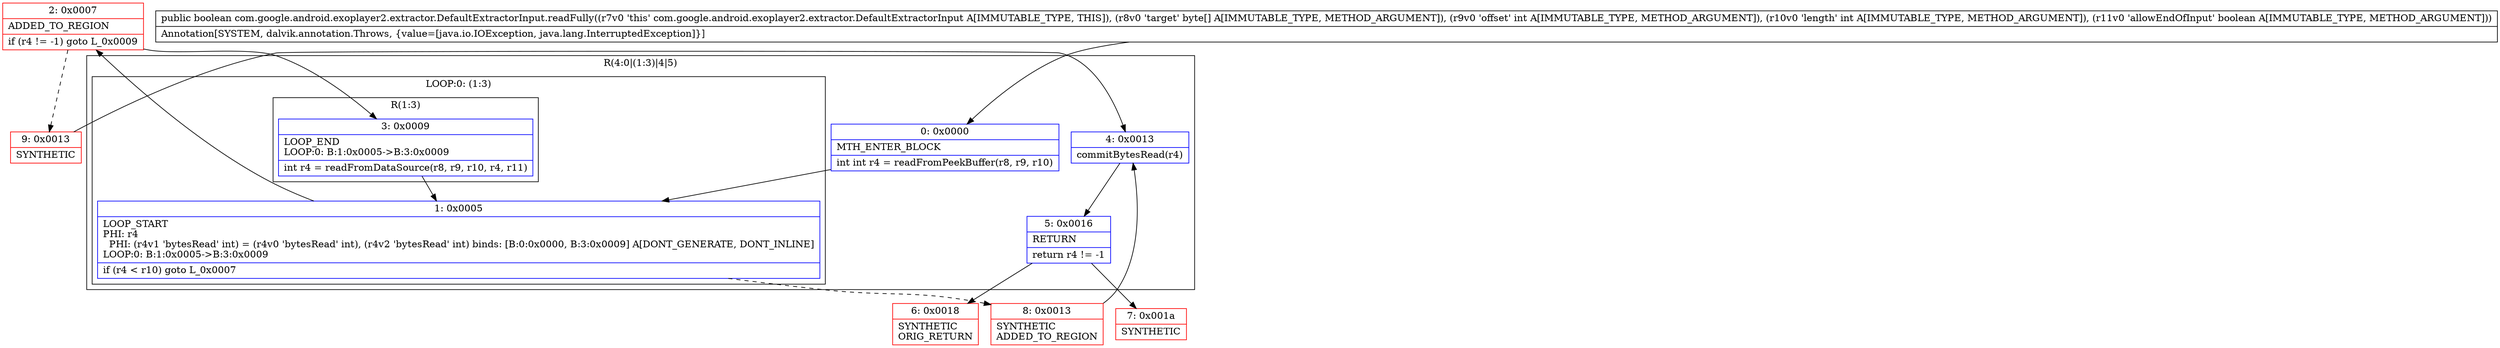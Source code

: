 digraph "CFG forcom.google.android.exoplayer2.extractor.DefaultExtractorInput.readFully([BIIZ)Z" {
subgraph cluster_Region_885563437 {
label = "R(4:0|(1:3)|4|5)";
node [shape=record,color=blue];
Node_0 [shape=record,label="{0\:\ 0x0000|MTH_ENTER_BLOCK\l|int int r4 = readFromPeekBuffer(r8, r9, r10)\l}"];
subgraph cluster_LoopRegion_981883591 {
label = "LOOP:0: (1:3)";
node [shape=record,color=blue];
Node_1 [shape=record,label="{1\:\ 0x0005|LOOP_START\lPHI: r4 \l  PHI: (r4v1 'bytesRead' int) = (r4v0 'bytesRead' int), (r4v2 'bytesRead' int) binds: [B:0:0x0000, B:3:0x0009] A[DONT_GENERATE, DONT_INLINE]\lLOOP:0: B:1:0x0005\-\>B:3:0x0009\l|if (r4 \< r10) goto L_0x0007\l}"];
subgraph cluster_Region_1618893549 {
label = "R(1:3)";
node [shape=record,color=blue];
Node_3 [shape=record,label="{3\:\ 0x0009|LOOP_END\lLOOP:0: B:1:0x0005\-\>B:3:0x0009\l|int r4 = readFromDataSource(r8, r9, r10, r4, r11)\l}"];
}
}
Node_4 [shape=record,label="{4\:\ 0x0013|commitBytesRead(r4)\l}"];
Node_5 [shape=record,label="{5\:\ 0x0016|RETURN\l|return r4 != \-1\l}"];
}
Node_2 [shape=record,color=red,label="{2\:\ 0x0007|ADDED_TO_REGION\l|if (r4 != \-1) goto L_0x0009\l}"];
Node_6 [shape=record,color=red,label="{6\:\ 0x0018|SYNTHETIC\lORIG_RETURN\l}"];
Node_7 [shape=record,color=red,label="{7\:\ 0x001a|SYNTHETIC\l}"];
Node_8 [shape=record,color=red,label="{8\:\ 0x0013|SYNTHETIC\lADDED_TO_REGION\l}"];
Node_9 [shape=record,color=red,label="{9\:\ 0x0013|SYNTHETIC\l}"];
MethodNode[shape=record,label="{public boolean com.google.android.exoplayer2.extractor.DefaultExtractorInput.readFully((r7v0 'this' com.google.android.exoplayer2.extractor.DefaultExtractorInput A[IMMUTABLE_TYPE, THIS]), (r8v0 'target' byte[] A[IMMUTABLE_TYPE, METHOD_ARGUMENT]), (r9v0 'offset' int A[IMMUTABLE_TYPE, METHOD_ARGUMENT]), (r10v0 'length' int A[IMMUTABLE_TYPE, METHOD_ARGUMENT]), (r11v0 'allowEndOfInput' boolean A[IMMUTABLE_TYPE, METHOD_ARGUMENT]))  | Annotation[SYSTEM, dalvik.annotation.Throws, \{value=[java.io.IOException, java.lang.InterruptedException]\}]\l}"];
MethodNode -> Node_0;
Node_0 -> Node_1;
Node_1 -> Node_2;
Node_1 -> Node_8[style=dashed];
Node_3 -> Node_1;
Node_4 -> Node_5;
Node_5 -> Node_6;
Node_5 -> Node_7;
Node_2 -> Node_3;
Node_2 -> Node_9[style=dashed];
Node_8 -> Node_4;
Node_9 -> Node_4;
}


